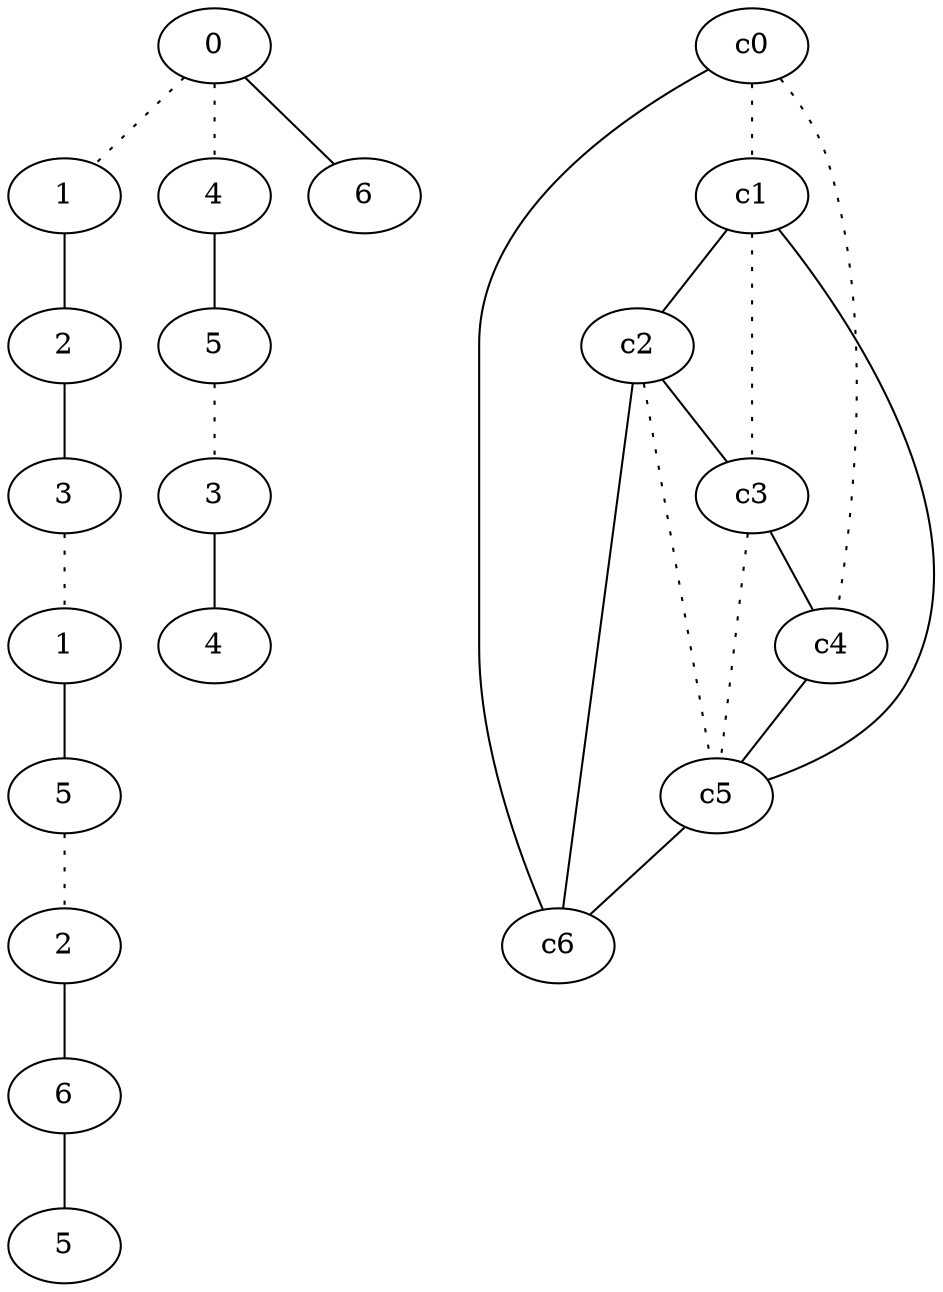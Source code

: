 graph {
a0[label=0];
a1[label=1];
a2[label=2];
a3[label=3];
a4[label=1];
a5[label=5];
a6[label=2];
a7[label=6];
a8[label=5];
a9[label=4];
a10[label=5];
a11[label=3];
a12[label=4];
a13[label=6];
a0 -- a1 [style=dotted];
a0 -- a9 [style=dotted];
a0 -- a13;
a1 -- a2;
a2 -- a3;
a3 -- a4 [style=dotted];
a4 -- a5;
a5 -- a6 [style=dotted];
a6 -- a7;
a7 -- a8;
a9 -- a10;
a10 -- a11 [style=dotted];
a11 -- a12;
c0 -- c1 [style=dotted];
c0 -- c4 [style=dotted];
c0 -- c6;
c1 -- c2;
c1 -- c3 [style=dotted];
c1 -- c5;
c2 -- c3;
c2 -- c5 [style=dotted];
c2 -- c6;
c3 -- c4;
c3 -- c5 [style=dotted];
c4 -- c5;
c5 -- c6;
}
